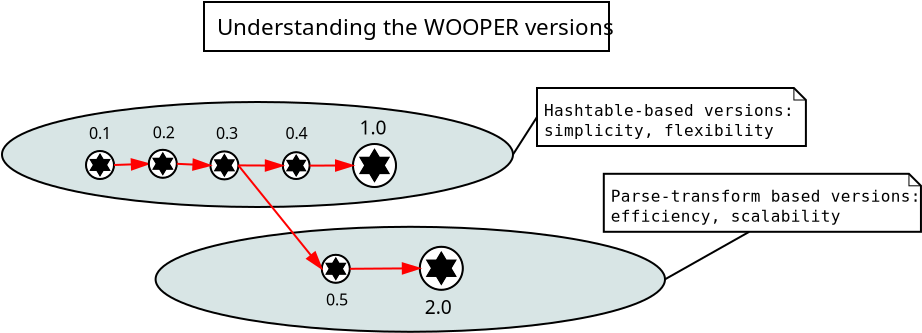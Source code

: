 <?xml version="1.0" encoding="UTF-8"?>
<dia:diagram xmlns:dia="http://www.lysator.liu.se/~alla/dia/">
  <dia:layer name="Background" visible="true">
    <dia:object type="Standard - Ellipse" version="0" id="O0">
      <dia:attribute name="obj_pos">
        <dia:point val="9.18,16.44"/>
      </dia:attribute>
      <dia:attribute name="obj_bb">
        <dia:rectangle val="9.13,16.39;34.7,21.74"/>
      </dia:attribute>
      <dia:attribute name="elem_corner">
        <dia:point val="9.18,16.44"/>
      </dia:attribute>
      <dia:attribute name="elem_width">
        <dia:real val="25.47"/>
      </dia:attribute>
      <dia:attribute name="elem_height">
        <dia:real val="5.25"/>
      </dia:attribute>
      <dia:attribute name="inner_color">
        <dia:color val="#d8e5e5"/>
      </dia:attribute>
    </dia:object>
    <dia:object type="Standard - Ellipse" version="0" id="O1">
      <dia:attribute name="obj_pos">
        <dia:point val="1.5,10.2"/>
      </dia:attribute>
      <dia:attribute name="obj_bb">
        <dia:rectangle val="1.45,10.15;27.1,15.5"/>
      </dia:attribute>
      <dia:attribute name="elem_corner">
        <dia:point val="1.5,10.2"/>
      </dia:attribute>
      <dia:attribute name="elem_width">
        <dia:real val="25.55"/>
      </dia:attribute>
      <dia:attribute name="elem_height">
        <dia:real val="5.25"/>
      </dia:attribute>
      <dia:attribute name="inner_color">
        <dia:color val="#d8e5e5"/>
      </dia:attribute>
    </dia:object>
    <dia:group>
      <dia:object type="Standard - Box" version="0" id="O2">
        <dia:attribute name="obj_pos">
          <dia:point val="11.6,5.2"/>
        </dia:attribute>
        <dia:attribute name="obj_bb">
          <dia:rectangle val="11.55,5.15;31.9,7.7"/>
        </dia:attribute>
        <dia:attribute name="elem_corner">
          <dia:point val="11.6,5.2"/>
        </dia:attribute>
        <dia:attribute name="elem_width">
          <dia:real val="20.25"/>
        </dia:attribute>
        <dia:attribute name="elem_height">
          <dia:real val="2.45"/>
        </dia:attribute>
        <dia:attribute name="show_background">
          <dia:boolean val="true"/>
        </dia:attribute>
      </dia:object>
      <dia:object type="Standard - Text" version="1" id="O3">
        <dia:attribute name="obj_pos">
          <dia:point val="12.25,6.85"/>
        </dia:attribute>
        <dia:attribute name="obj_bb">
          <dia:rectangle val="12.25,5.9;31.277,7.543"/>
        </dia:attribute>
        <dia:attribute name="text">
          <dia:composite type="text">
            <dia:attribute name="string">
              <dia:string>#Understanding the WOOPER versions#</dia:string>
            </dia:attribute>
            <dia:attribute name="font">
              <dia:font family="sans" style="0" name="Helvetica"/>
            </dia:attribute>
            <dia:attribute name="height">
              <dia:real val="1.4"/>
            </dia:attribute>
            <dia:attribute name="pos">
              <dia:point val="12.25,6.85"/>
            </dia:attribute>
            <dia:attribute name="color">
              <dia:color val="#000000"/>
            </dia:attribute>
            <dia:attribute name="alignment">
              <dia:enum val="0"/>
            </dia:attribute>
          </dia:composite>
        </dia:attribute>
        <dia:attribute name="valign">
          <dia:enum val="3"/>
        </dia:attribute>
      </dia:object>
    </dia:group>
    <dia:object type="BPMN - Start-Event-Multiple" version="0" id="O4">
      <dia:attribute name="obj_pos">
        <dia:point val="5.7,12.65"/>
      </dia:attribute>
      <dia:attribute name="obj_bb">
        <dia:rectangle val="5.65,12.6;7.15,14.1"/>
      </dia:attribute>
      <dia:attribute name="elem_corner">
        <dia:point val="5.7,12.65"/>
      </dia:attribute>
      <dia:attribute name="elem_width">
        <dia:real val="1.4"/>
      </dia:attribute>
      <dia:attribute name="elem_height">
        <dia:real val="1.4"/>
      </dia:attribute>
      <dia:attribute name="line_width">
        <dia:real val="0.1"/>
      </dia:attribute>
      <dia:attribute name="line_colour">
        <dia:color val="#000000"/>
      </dia:attribute>
      <dia:attribute name="fill_colour">
        <dia:color val="#ffffff"/>
      </dia:attribute>
      <dia:attribute name="show_background">
        <dia:boolean val="true"/>
      </dia:attribute>
      <dia:attribute name="line_style">
        <dia:enum val="0"/>
        <dia:real val="1"/>
      </dia:attribute>
      <dia:attribute name="flip_horizontal">
        <dia:boolean val="false"/>
      </dia:attribute>
      <dia:attribute name="flip_vertical">
        <dia:boolean val="false"/>
      </dia:attribute>
    </dia:object>
    <dia:object type="FS - Flow" version="0" id="O5">
      <dia:attribute name="obj_pos">
        <dia:point val="7.1,13.35"/>
      </dia:attribute>
      <dia:attribute name="obj_bb">
        <dia:rectangle val="7.048,12.62;8.904,13.82"/>
      </dia:attribute>
      <dia:attribute name="conn_endpoints">
        <dia:point val="7.1,13.35"/>
        <dia:point val="8.84,13.29"/>
      </dia:attribute>
      <dia:attribute name="text">
        <dia:composite type="text">
          <dia:attribute name="string">
            <dia:string>##</dia:string>
          </dia:attribute>
          <dia:attribute name="font">
            <dia:font family="sans" style="0" name="Helvetica"/>
          </dia:attribute>
          <dia:attribute name="height">
            <dia:real val="0.8"/>
          </dia:attribute>
          <dia:attribute name="pos">
            <dia:point val="7.96,13.02"/>
          </dia:attribute>
          <dia:attribute name="color">
            <dia:color val="#ff0000"/>
          </dia:attribute>
          <dia:attribute name="alignment">
            <dia:enum val="1"/>
          </dia:attribute>
        </dia:composite>
      </dia:attribute>
      <dia:attribute name="type">
        <dia:int val="0"/>
      </dia:attribute>
      <dia:connections>
        <dia:connection handle="0" to="O4" connection="7"/>
        <dia:connection handle="1" to="O7" connection="6"/>
      </dia:connections>
    </dia:object>
    <dia:object type="Standard - Text" version="1" id="O6">
      <dia:attribute name="obj_pos">
        <dia:point val="5.85,12.05"/>
      </dia:attribute>
      <dia:attribute name="obj_bb">
        <dia:rectangle val="5.85,11.373;7.245,12.545"/>
      </dia:attribute>
      <dia:attribute name="text">
        <dia:composite type="text">
          <dia:attribute name="string">
            <dia:string>#0.1 #</dia:string>
          </dia:attribute>
          <dia:attribute name="font">
            <dia:font family="sans" style="0" name="Helvetica"/>
          </dia:attribute>
          <dia:attribute name="height">
            <dia:real val="1"/>
          </dia:attribute>
          <dia:attribute name="pos">
            <dia:point val="5.85,12.05"/>
          </dia:attribute>
          <dia:attribute name="color">
            <dia:color val="#000000"/>
          </dia:attribute>
          <dia:attribute name="alignment">
            <dia:enum val="0"/>
          </dia:attribute>
        </dia:composite>
      </dia:attribute>
      <dia:attribute name="valign">
        <dia:enum val="3"/>
      </dia:attribute>
    </dia:object>
    <dia:object type="BPMN - Start-Event-Multiple" version="0" id="O7">
      <dia:attribute name="obj_pos">
        <dia:point val="8.84,12.59"/>
      </dia:attribute>
      <dia:attribute name="obj_bb">
        <dia:rectangle val="8.79,12.54;10.29,14.04"/>
      </dia:attribute>
      <dia:attribute name="elem_corner">
        <dia:point val="8.84,12.59"/>
      </dia:attribute>
      <dia:attribute name="elem_width">
        <dia:real val="1.4"/>
      </dia:attribute>
      <dia:attribute name="elem_height">
        <dia:real val="1.4"/>
      </dia:attribute>
      <dia:attribute name="line_width">
        <dia:real val="0.1"/>
      </dia:attribute>
      <dia:attribute name="line_colour">
        <dia:color val="#000000"/>
      </dia:attribute>
      <dia:attribute name="fill_colour">
        <dia:color val="#ffffff"/>
      </dia:attribute>
      <dia:attribute name="show_background">
        <dia:boolean val="true"/>
      </dia:attribute>
      <dia:attribute name="line_style">
        <dia:enum val="0"/>
        <dia:real val="1"/>
      </dia:attribute>
      <dia:attribute name="flip_horizontal">
        <dia:boolean val="false"/>
      </dia:attribute>
      <dia:attribute name="flip_vertical">
        <dia:boolean val="false"/>
      </dia:attribute>
    </dia:object>
    <dia:object type="BPMN - Start-Event-Multiple" version="0" id="O8">
      <dia:attribute name="obj_pos">
        <dia:point val="11.92,12.67"/>
      </dia:attribute>
      <dia:attribute name="obj_bb">
        <dia:rectangle val="11.87,12.62;13.37,14.12"/>
      </dia:attribute>
      <dia:attribute name="elem_corner">
        <dia:point val="11.92,12.67"/>
      </dia:attribute>
      <dia:attribute name="elem_width">
        <dia:real val="1.4"/>
      </dia:attribute>
      <dia:attribute name="elem_height">
        <dia:real val="1.4"/>
      </dia:attribute>
      <dia:attribute name="line_width">
        <dia:real val="0.1"/>
      </dia:attribute>
      <dia:attribute name="line_colour">
        <dia:color val="#000000"/>
      </dia:attribute>
      <dia:attribute name="fill_colour">
        <dia:color val="#ffffff"/>
      </dia:attribute>
      <dia:attribute name="show_background">
        <dia:boolean val="true"/>
      </dia:attribute>
      <dia:attribute name="line_style">
        <dia:enum val="0"/>
        <dia:real val="1"/>
      </dia:attribute>
      <dia:attribute name="flip_horizontal">
        <dia:boolean val="false"/>
      </dia:attribute>
      <dia:attribute name="flip_vertical">
        <dia:boolean val="false"/>
      </dia:attribute>
    </dia:object>
    <dia:object type="BPMN - Start-Event-Multiple" version="0" id="O9">
      <dia:attribute name="obj_pos">
        <dia:point val="15.54,12.71"/>
      </dia:attribute>
      <dia:attribute name="obj_bb">
        <dia:rectangle val="15.49,12.66;16.93,14.1"/>
      </dia:attribute>
      <dia:attribute name="elem_corner">
        <dia:point val="15.54,12.71"/>
      </dia:attribute>
      <dia:attribute name="elem_width">
        <dia:real val="1.34"/>
      </dia:attribute>
      <dia:attribute name="elem_height">
        <dia:real val="1.34"/>
      </dia:attribute>
      <dia:attribute name="line_width">
        <dia:real val="0.1"/>
      </dia:attribute>
      <dia:attribute name="line_colour">
        <dia:color val="#000000"/>
      </dia:attribute>
      <dia:attribute name="fill_colour">
        <dia:color val="#ffffff"/>
      </dia:attribute>
      <dia:attribute name="show_background">
        <dia:boolean val="true"/>
      </dia:attribute>
      <dia:attribute name="line_style">
        <dia:enum val="0"/>
        <dia:real val="1"/>
      </dia:attribute>
      <dia:attribute name="flip_horizontal">
        <dia:boolean val="false"/>
      </dia:attribute>
      <dia:attribute name="flip_vertical">
        <dia:boolean val="false"/>
      </dia:attribute>
    </dia:object>
    <dia:object type="BPMN - Start-Event-Multiple" version="0" id="O10">
      <dia:attribute name="obj_pos">
        <dia:point val="19.05,12.3"/>
      </dia:attribute>
      <dia:attribute name="obj_bb">
        <dia:rectangle val="19,12.25;21.25,14.5"/>
      </dia:attribute>
      <dia:attribute name="elem_corner">
        <dia:point val="19.05,12.3"/>
      </dia:attribute>
      <dia:attribute name="elem_width">
        <dia:real val="2.15"/>
      </dia:attribute>
      <dia:attribute name="elem_height">
        <dia:real val="2.15"/>
      </dia:attribute>
      <dia:attribute name="line_width">
        <dia:real val="0.1"/>
      </dia:attribute>
      <dia:attribute name="line_colour">
        <dia:color val="#000000"/>
      </dia:attribute>
      <dia:attribute name="fill_colour">
        <dia:color val="#ffffff"/>
      </dia:attribute>
      <dia:attribute name="show_background">
        <dia:boolean val="true"/>
      </dia:attribute>
      <dia:attribute name="line_style">
        <dia:enum val="0"/>
        <dia:real val="1"/>
      </dia:attribute>
      <dia:attribute name="flip_horizontal">
        <dia:boolean val="false"/>
      </dia:attribute>
      <dia:attribute name="flip_vertical">
        <dia:boolean val="false"/>
      </dia:attribute>
    </dia:object>
    <dia:object type="BPMN - Start-Event-Multiple" version="0" id="O11">
      <dia:attribute name="obj_pos">
        <dia:point val="17.49,17.84"/>
      </dia:attribute>
      <dia:attribute name="obj_bb">
        <dia:rectangle val="17.44,17.79;18.94,19.29"/>
      </dia:attribute>
      <dia:attribute name="elem_corner">
        <dia:point val="17.49,17.84"/>
      </dia:attribute>
      <dia:attribute name="elem_width">
        <dia:real val="1.4"/>
      </dia:attribute>
      <dia:attribute name="elem_height">
        <dia:real val="1.4"/>
      </dia:attribute>
      <dia:attribute name="line_width">
        <dia:real val="0.1"/>
      </dia:attribute>
      <dia:attribute name="line_colour">
        <dia:color val="#000000"/>
      </dia:attribute>
      <dia:attribute name="fill_colour">
        <dia:color val="#ffffff"/>
      </dia:attribute>
      <dia:attribute name="show_background">
        <dia:boolean val="true"/>
      </dia:attribute>
      <dia:attribute name="line_style">
        <dia:enum val="0"/>
        <dia:real val="1"/>
      </dia:attribute>
      <dia:attribute name="flip_horizontal">
        <dia:boolean val="false"/>
      </dia:attribute>
      <dia:attribute name="flip_vertical">
        <dia:boolean val="false"/>
      </dia:attribute>
    </dia:object>
    <dia:object type="FS - Flow" version="0" id="O12">
      <dia:attribute name="obj_pos">
        <dia:point val="10.24,13.29"/>
      </dia:attribute>
      <dia:attribute name="obj_bb">
        <dia:rectangle val="10.188,12.63;11.989,13.83"/>
      </dia:attribute>
      <dia:attribute name="conn_endpoints">
        <dia:point val="10.24,13.29"/>
        <dia:point val="11.92,13.37"/>
      </dia:attribute>
      <dia:attribute name="text">
        <dia:composite type="text">
          <dia:attribute name="string">
            <dia:string>##</dia:string>
          </dia:attribute>
          <dia:attribute name="font">
            <dia:font family="sans" style="0" name="Helvetica"/>
          </dia:attribute>
          <dia:attribute name="height">
            <dia:real val="0.8"/>
          </dia:attribute>
          <dia:attribute name="pos">
            <dia:point val="11.094,13.03"/>
          </dia:attribute>
          <dia:attribute name="color">
            <dia:color val="#ff0000"/>
          </dia:attribute>
          <dia:attribute name="alignment">
            <dia:enum val="1"/>
          </dia:attribute>
        </dia:composite>
      </dia:attribute>
      <dia:attribute name="type">
        <dia:int val="0"/>
      </dia:attribute>
      <dia:connections>
        <dia:connection handle="0" to="O7" connection="7"/>
        <dia:connection handle="1" to="O8" connection="6"/>
      </dia:connections>
    </dia:object>
    <dia:object type="FS - Flow" version="0" id="O13">
      <dia:attribute name="obj_pos">
        <dia:point val="13.32,13.37"/>
      </dia:attribute>
      <dia:attribute name="obj_bb">
        <dia:rectangle val="13.25,13.3;17.833,18.83"/>
      </dia:attribute>
      <dia:attribute name="conn_endpoints">
        <dia:point val="13.32,13.37"/>
        <dia:point val="17.49,18.54"/>
      </dia:attribute>
      <dia:attribute name="text">
        <dia:composite type="text">
          <dia:attribute name="string">
            <dia:string>##</dia:string>
          </dia:attribute>
          <dia:attribute name="font">
            <dia:font family="sans" style="0" name="Helvetica"/>
          </dia:attribute>
          <dia:attribute name="height">
            <dia:real val="0.8"/>
          </dia:attribute>
          <dia:attribute name="pos">
            <dia:point val="15.639,15.767"/>
          </dia:attribute>
          <dia:attribute name="color">
            <dia:color val="#ff0000"/>
          </dia:attribute>
          <dia:attribute name="alignment">
            <dia:enum val="1"/>
          </dia:attribute>
        </dia:composite>
      </dia:attribute>
      <dia:attribute name="type">
        <dia:int val="0"/>
      </dia:attribute>
      <dia:connections>
        <dia:connection handle="0" to="O8" connection="7"/>
        <dia:connection handle="1" to="O11" connection="6"/>
      </dia:connections>
    </dia:object>
    <dia:object type="FS - Flow" version="0" id="O14">
      <dia:attribute name="obj_pos">
        <dia:point val="13.32,13.37"/>
      </dia:attribute>
      <dia:attribute name="obj_bb">
        <dia:rectangle val="13.27,12.675;15.592,13.875"/>
      </dia:attribute>
      <dia:attribute name="conn_endpoints">
        <dia:point val="13.32,13.37"/>
        <dia:point val="15.54,13.38"/>
      </dia:attribute>
      <dia:attribute name="text">
        <dia:composite type="text">
          <dia:attribute name="string">
            <dia:string>##</dia:string>
          </dia:attribute>
          <dia:attribute name="font">
            <dia:font family="sans" style="0" name="Helvetica"/>
          </dia:attribute>
          <dia:attribute name="height">
            <dia:real val="0.8"/>
          </dia:attribute>
          <dia:attribute name="pos">
            <dia:point val="14.431,13.075"/>
          </dia:attribute>
          <dia:attribute name="color">
            <dia:color val="#ff0000"/>
          </dia:attribute>
          <dia:attribute name="alignment">
            <dia:enum val="1"/>
          </dia:attribute>
        </dia:composite>
      </dia:attribute>
      <dia:attribute name="type">
        <dia:int val="0"/>
      </dia:attribute>
      <dia:connections>
        <dia:connection handle="0" to="O8" connection="7"/>
        <dia:connection handle="1" to="O9" connection="6"/>
      </dia:connections>
    </dia:object>
    <dia:object type="Standard - Text" version="1" id="O15">
      <dia:attribute name="obj_pos">
        <dia:point val="9.04,12.018"/>
      </dia:attribute>
      <dia:attribute name="obj_bb">
        <dia:rectangle val="9.04,11.34;10.435,12.512"/>
      </dia:attribute>
      <dia:attribute name="text">
        <dia:composite type="text">
          <dia:attribute name="string">
            <dia:string>#0.2 #</dia:string>
          </dia:attribute>
          <dia:attribute name="font">
            <dia:font family="sans" style="0" name="Helvetica"/>
          </dia:attribute>
          <dia:attribute name="height">
            <dia:real val="1"/>
          </dia:attribute>
          <dia:attribute name="pos">
            <dia:point val="9.04,12.018"/>
          </dia:attribute>
          <dia:attribute name="color">
            <dia:color val="#000000"/>
          </dia:attribute>
          <dia:attribute name="alignment">
            <dia:enum val="0"/>
          </dia:attribute>
        </dia:composite>
      </dia:attribute>
      <dia:attribute name="valign">
        <dia:enum val="3"/>
      </dia:attribute>
    </dia:object>
    <dia:object type="Standard - Text" version="1" id="O16">
      <dia:attribute name="obj_pos">
        <dia:point val="12.2,12.05"/>
      </dia:attribute>
      <dia:attribute name="obj_bb">
        <dia:rectangle val="12.2,11.373;13.595,12.545"/>
      </dia:attribute>
      <dia:attribute name="text">
        <dia:composite type="text">
          <dia:attribute name="string">
            <dia:string>#0.3 #</dia:string>
          </dia:attribute>
          <dia:attribute name="font">
            <dia:font family="sans" style="0" name="Helvetica"/>
          </dia:attribute>
          <dia:attribute name="height">
            <dia:real val="1"/>
          </dia:attribute>
          <dia:attribute name="pos">
            <dia:point val="12.2,12.05"/>
          </dia:attribute>
          <dia:attribute name="color">
            <dia:color val="#000000"/>
          </dia:attribute>
          <dia:attribute name="alignment">
            <dia:enum val="0"/>
          </dia:attribute>
        </dia:composite>
      </dia:attribute>
      <dia:attribute name="valign">
        <dia:enum val="3"/>
      </dia:attribute>
    </dia:object>
    <dia:object type="Standard - Text" version="1" id="O17">
      <dia:attribute name="obj_pos">
        <dia:point val="15.67,12.047"/>
      </dia:attribute>
      <dia:attribute name="obj_bb">
        <dia:rectangle val="15.67,11.37;17.065,12.543"/>
      </dia:attribute>
      <dia:attribute name="text">
        <dia:composite type="text">
          <dia:attribute name="string">
            <dia:string>#0.4 #</dia:string>
          </dia:attribute>
          <dia:attribute name="font">
            <dia:font family="sans" style="0" name="Helvetica"/>
          </dia:attribute>
          <dia:attribute name="height">
            <dia:real val="1"/>
          </dia:attribute>
          <dia:attribute name="pos">
            <dia:point val="15.67,12.047"/>
          </dia:attribute>
          <dia:attribute name="color">
            <dia:color val="#000000"/>
          </dia:attribute>
          <dia:attribute name="alignment">
            <dia:enum val="0"/>
          </dia:attribute>
        </dia:composite>
      </dia:attribute>
      <dia:attribute name="valign">
        <dia:enum val="3"/>
      </dia:attribute>
    </dia:object>
    <dia:object type="Standard - Text" version="1" id="O18">
      <dia:attribute name="obj_pos">
        <dia:point val="19.375,11.825"/>
      </dia:attribute>
      <dia:attribute name="obj_bb">
        <dia:rectangle val="19.349,10.987;21.045,12.471"/>
      </dia:attribute>
      <dia:attribute name="text">
        <dia:composite type="text">
          <dia:attribute name="string">
            <dia:string>#1.0 #</dia:string>
          </dia:attribute>
          <dia:attribute name="font">
            <dia:font family="sans" style="0" name="Helvetica"/>
          </dia:attribute>
          <dia:attribute name="height">
            <dia:real val="1.2"/>
          </dia:attribute>
          <dia:attribute name="pos">
            <dia:point val="19.375,11.825"/>
          </dia:attribute>
          <dia:attribute name="color">
            <dia:color val="#000000"/>
          </dia:attribute>
          <dia:attribute name="alignment">
            <dia:enum val="0"/>
          </dia:attribute>
        </dia:composite>
      </dia:attribute>
      <dia:attribute name="valign">
        <dia:enum val="3"/>
      </dia:attribute>
    </dia:object>
    <dia:object type="Standard - Text" version="1" id="O19">
      <dia:attribute name="obj_pos">
        <dia:point val="17.7,20.378"/>
      </dia:attribute>
      <dia:attribute name="obj_bb">
        <dia:rectangle val="17.7,19.7;19.095,20.872"/>
      </dia:attribute>
      <dia:attribute name="text">
        <dia:composite type="text">
          <dia:attribute name="string">
            <dia:string>#0.5 #</dia:string>
          </dia:attribute>
          <dia:attribute name="font">
            <dia:font family="sans" style="0" name="Helvetica"/>
          </dia:attribute>
          <dia:attribute name="height">
            <dia:real val="1"/>
          </dia:attribute>
          <dia:attribute name="pos">
            <dia:point val="17.7,20.378"/>
          </dia:attribute>
          <dia:attribute name="color">
            <dia:color val="#000000"/>
          </dia:attribute>
          <dia:attribute name="alignment">
            <dia:enum val="0"/>
          </dia:attribute>
        </dia:composite>
      </dia:attribute>
      <dia:attribute name="valign">
        <dia:enum val="3"/>
      </dia:attribute>
    </dia:object>
    <dia:object type="BPMN - Start-Event-Multiple" version="0" id="O20">
      <dia:attribute name="obj_pos">
        <dia:point val="22.39,17.44"/>
      </dia:attribute>
      <dia:attribute name="obj_bb">
        <dia:rectangle val="22.34,17.39;24.59,19.64"/>
      </dia:attribute>
      <dia:attribute name="elem_corner">
        <dia:point val="22.39,17.44"/>
      </dia:attribute>
      <dia:attribute name="elem_width">
        <dia:real val="2.15"/>
      </dia:attribute>
      <dia:attribute name="elem_height">
        <dia:real val="2.15"/>
      </dia:attribute>
      <dia:attribute name="line_width">
        <dia:real val="0.1"/>
      </dia:attribute>
      <dia:attribute name="line_colour">
        <dia:color val="#000000"/>
      </dia:attribute>
      <dia:attribute name="fill_colour">
        <dia:color val="#ffffff"/>
      </dia:attribute>
      <dia:attribute name="show_background">
        <dia:boolean val="true"/>
      </dia:attribute>
      <dia:attribute name="line_style">
        <dia:enum val="0"/>
        <dia:real val="1"/>
      </dia:attribute>
      <dia:attribute name="flip_horizontal">
        <dia:boolean val="false"/>
      </dia:attribute>
      <dia:attribute name="flip_vertical">
        <dia:boolean val="false"/>
      </dia:attribute>
    </dia:object>
    <dia:object type="Standard - Text" version="1" id="O21">
      <dia:attribute name="obj_pos">
        <dia:point val="22.64,20.802"/>
      </dia:attribute>
      <dia:attribute name="obj_bb">
        <dia:rectangle val="22.64,19.99;24.31,21.398"/>
      </dia:attribute>
      <dia:attribute name="text">
        <dia:composite type="text">
          <dia:attribute name="string">
            <dia:string>#2.0 #</dia:string>
          </dia:attribute>
          <dia:attribute name="font">
            <dia:font family="sans" style="0" name="Helvetica"/>
          </dia:attribute>
          <dia:attribute name="height">
            <dia:real val="1.2"/>
          </dia:attribute>
          <dia:attribute name="pos">
            <dia:point val="22.64,20.802"/>
          </dia:attribute>
          <dia:attribute name="color">
            <dia:color val="#000000"/>
          </dia:attribute>
          <dia:attribute name="alignment">
            <dia:enum val="0"/>
          </dia:attribute>
        </dia:composite>
      </dia:attribute>
      <dia:attribute name="valign">
        <dia:enum val="3"/>
      </dia:attribute>
    </dia:object>
    <dia:object type="FS - Flow" version="0" id="O22">
      <dia:attribute name="obj_pos">
        <dia:point val="18.89,18.54"/>
      </dia:attribute>
      <dia:attribute name="obj_bb">
        <dia:rectangle val="18.84,17.828;22.443,19.027"/>
      </dia:attribute>
      <dia:attribute name="conn_endpoints">
        <dia:point val="18.89,18.54"/>
        <dia:point val="22.39,18.515"/>
      </dia:attribute>
      <dia:attribute name="text">
        <dia:composite type="text">
          <dia:attribute name="string">
            <dia:string>##</dia:string>
          </dia:attribute>
          <dia:attribute name="font">
            <dia:font family="sans" style="0" name="Helvetica"/>
          </dia:attribute>
          <dia:attribute name="height">
            <dia:real val="0.8"/>
          </dia:attribute>
          <dia:attribute name="pos">
            <dia:point val="20.638,18.227"/>
          </dia:attribute>
          <dia:attribute name="color">
            <dia:color val="#ff0000"/>
          </dia:attribute>
          <dia:attribute name="alignment">
            <dia:enum val="1"/>
          </dia:attribute>
        </dia:composite>
      </dia:attribute>
      <dia:attribute name="type">
        <dia:int val="0"/>
      </dia:attribute>
      <dia:connections>
        <dia:connection handle="0" to="O11" connection="7"/>
        <dia:connection handle="1" to="O20" connection="6"/>
      </dia:connections>
    </dia:object>
    <dia:object type="FS - Flow" version="0" id="O23">
      <dia:attribute name="obj_pos">
        <dia:point val="16.88,13.38"/>
      </dia:attribute>
      <dia:attribute name="obj_bb">
        <dia:rectangle val="16.83,12.678;19.101,13.877"/>
      </dia:attribute>
      <dia:attribute name="conn_endpoints">
        <dia:point val="16.88,13.38"/>
        <dia:point val="19.05,13.375"/>
      </dia:attribute>
      <dia:attribute name="text">
        <dia:composite type="text">
          <dia:attribute name="string">
            <dia:string>##</dia:string>
          </dia:attribute>
          <dia:attribute name="font">
            <dia:font family="sans" style="0" name="Helvetica"/>
          </dia:attribute>
          <dia:attribute name="height">
            <dia:real val="0.8"/>
          </dia:attribute>
          <dia:attribute name="pos">
            <dia:point val="17.964,13.078"/>
          </dia:attribute>
          <dia:attribute name="color">
            <dia:color val="#ff0000"/>
          </dia:attribute>
          <dia:attribute name="alignment">
            <dia:enum val="1"/>
          </dia:attribute>
        </dia:composite>
      </dia:attribute>
      <dia:attribute name="type">
        <dia:int val="0"/>
      </dia:attribute>
      <dia:connections>
        <dia:connection handle="0" to="O9" connection="7"/>
        <dia:connection handle="1" to="O10" connection="6"/>
      </dia:connections>
    </dia:object>
    <dia:object type="UML - Note" version="0" id="O24">
      <dia:attribute name="obj_pos">
        <dia:point val="28.25,9.5"/>
      </dia:attribute>
      <dia:attribute name="obj_bb">
        <dia:rectangle val="28.2,9.45;40.64,12.45"/>
      </dia:attribute>
      <dia:attribute name="elem_corner">
        <dia:point val="28.25,9.5"/>
      </dia:attribute>
      <dia:attribute name="elem_width">
        <dia:real val="12.34"/>
      </dia:attribute>
      <dia:attribute name="elem_height">
        <dia:real val="2.9"/>
      </dia:attribute>
      <dia:attribute name="line_colour">
        <dia:color val="#000000"/>
      </dia:attribute>
      <dia:attribute name="fill_colour">
        <dia:color val="#ffffff"/>
      </dia:attribute>
      <dia:attribute name="text">
        <dia:composite type="text">
          <dia:attribute name="string">
            <dia:string>#Hashtable-based versions: 
simplicity, flexibility#</dia:string>
          </dia:attribute>
          <dia:attribute name="font">
            <dia:font family="monospace" style="0" name="Courier"/>
          </dia:attribute>
          <dia:attribute name="height">
            <dia:real val="1"/>
          </dia:attribute>
          <dia:attribute name="pos">
            <dia:point val="28.6,10.828"/>
          </dia:attribute>
          <dia:attribute name="color">
            <dia:color val="#000000"/>
          </dia:attribute>
          <dia:attribute name="alignment">
            <dia:enum val="0"/>
          </dia:attribute>
        </dia:composite>
      </dia:attribute>
    </dia:object>
    <dia:object type="UML - Note" version="0" id="O25">
      <dia:attribute name="obj_pos">
        <dia:point val="31.59,13.79"/>
      </dia:attribute>
      <dia:attribute name="obj_bb">
        <dia:rectangle val="31.54,13.74;46.18,16.74"/>
      </dia:attribute>
      <dia:attribute name="elem_corner">
        <dia:point val="31.59,13.79"/>
      </dia:attribute>
      <dia:attribute name="elem_width">
        <dia:real val="14.54"/>
      </dia:attribute>
      <dia:attribute name="elem_height">
        <dia:real val="2.9"/>
      </dia:attribute>
      <dia:attribute name="line_colour">
        <dia:color val="#000000"/>
      </dia:attribute>
      <dia:attribute name="fill_colour">
        <dia:color val="#ffffff"/>
      </dia:attribute>
      <dia:attribute name="text">
        <dia:composite type="text">
          <dia:attribute name="string">
            <dia:string>#Parse-transform based versions:
efficiency, scalability#</dia:string>
          </dia:attribute>
          <dia:attribute name="font">
            <dia:font family="monospace" style="0" name="Courier"/>
          </dia:attribute>
          <dia:attribute name="height">
            <dia:real val="1"/>
          </dia:attribute>
          <dia:attribute name="pos">
            <dia:point val="31.94,15.117"/>
          </dia:attribute>
          <dia:attribute name="color">
            <dia:color val="#000000"/>
          </dia:attribute>
          <dia:attribute name="alignment">
            <dia:enum val="0"/>
          </dia:attribute>
        </dia:composite>
      </dia:attribute>
    </dia:object>
    <dia:object type="Standard - Line" version="0" id="O26">
      <dia:attribute name="obj_pos">
        <dia:point val="28.25,10.95"/>
      </dia:attribute>
      <dia:attribute name="obj_bb">
        <dia:rectangle val="26.981,10.881;28.319,12.894"/>
      </dia:attribute>
      <dia:attribute name="conn_endpoints">
        <dia:point val="28.25,10.95"/>
        <dia:point val="27.05,12.825"/>
      </dia:attribute>
      <dia:attribute name="numcp">
        <dia:int val="1"/>
      </dia:attribute>
      <dia:connections>
        <dia:connection handle="0" to="O24" connection="3"/>
        <dia:connection handle="1" to="O1" connection="4"/>
      </dia:connections>
    </dia:object>
    <dia:object type="Standard - Line" version="0" id="O27">
      <dia:attribute name="obj_pos">
        <dia:point val="38.86,16.69"/>
      </dia:attribute>
      <dia:attribute name="obj_bb">
        <dia:rectangle val="34.582,16.622;38.928,19.133"/>
      </dia:attribute>
      <dia:attribute name="conn_endpoints">
        <dia:point val="38.86,16.69"/>
        <dia:point val="34.65,19.065"/>
      </dia:attribute>
      <dia:attribute name="numcp">
        <dia:int val="1"/>
      </dia:attribute>
      <dia:connections>
        <dia:connection handle="0" to="O25" connection="6"/>
        <dia:connection handle="1" to="O0" connection="4"/>
      </dia:connections>
    </dia:object>
  </dia:layer>
</dia:diagram>
